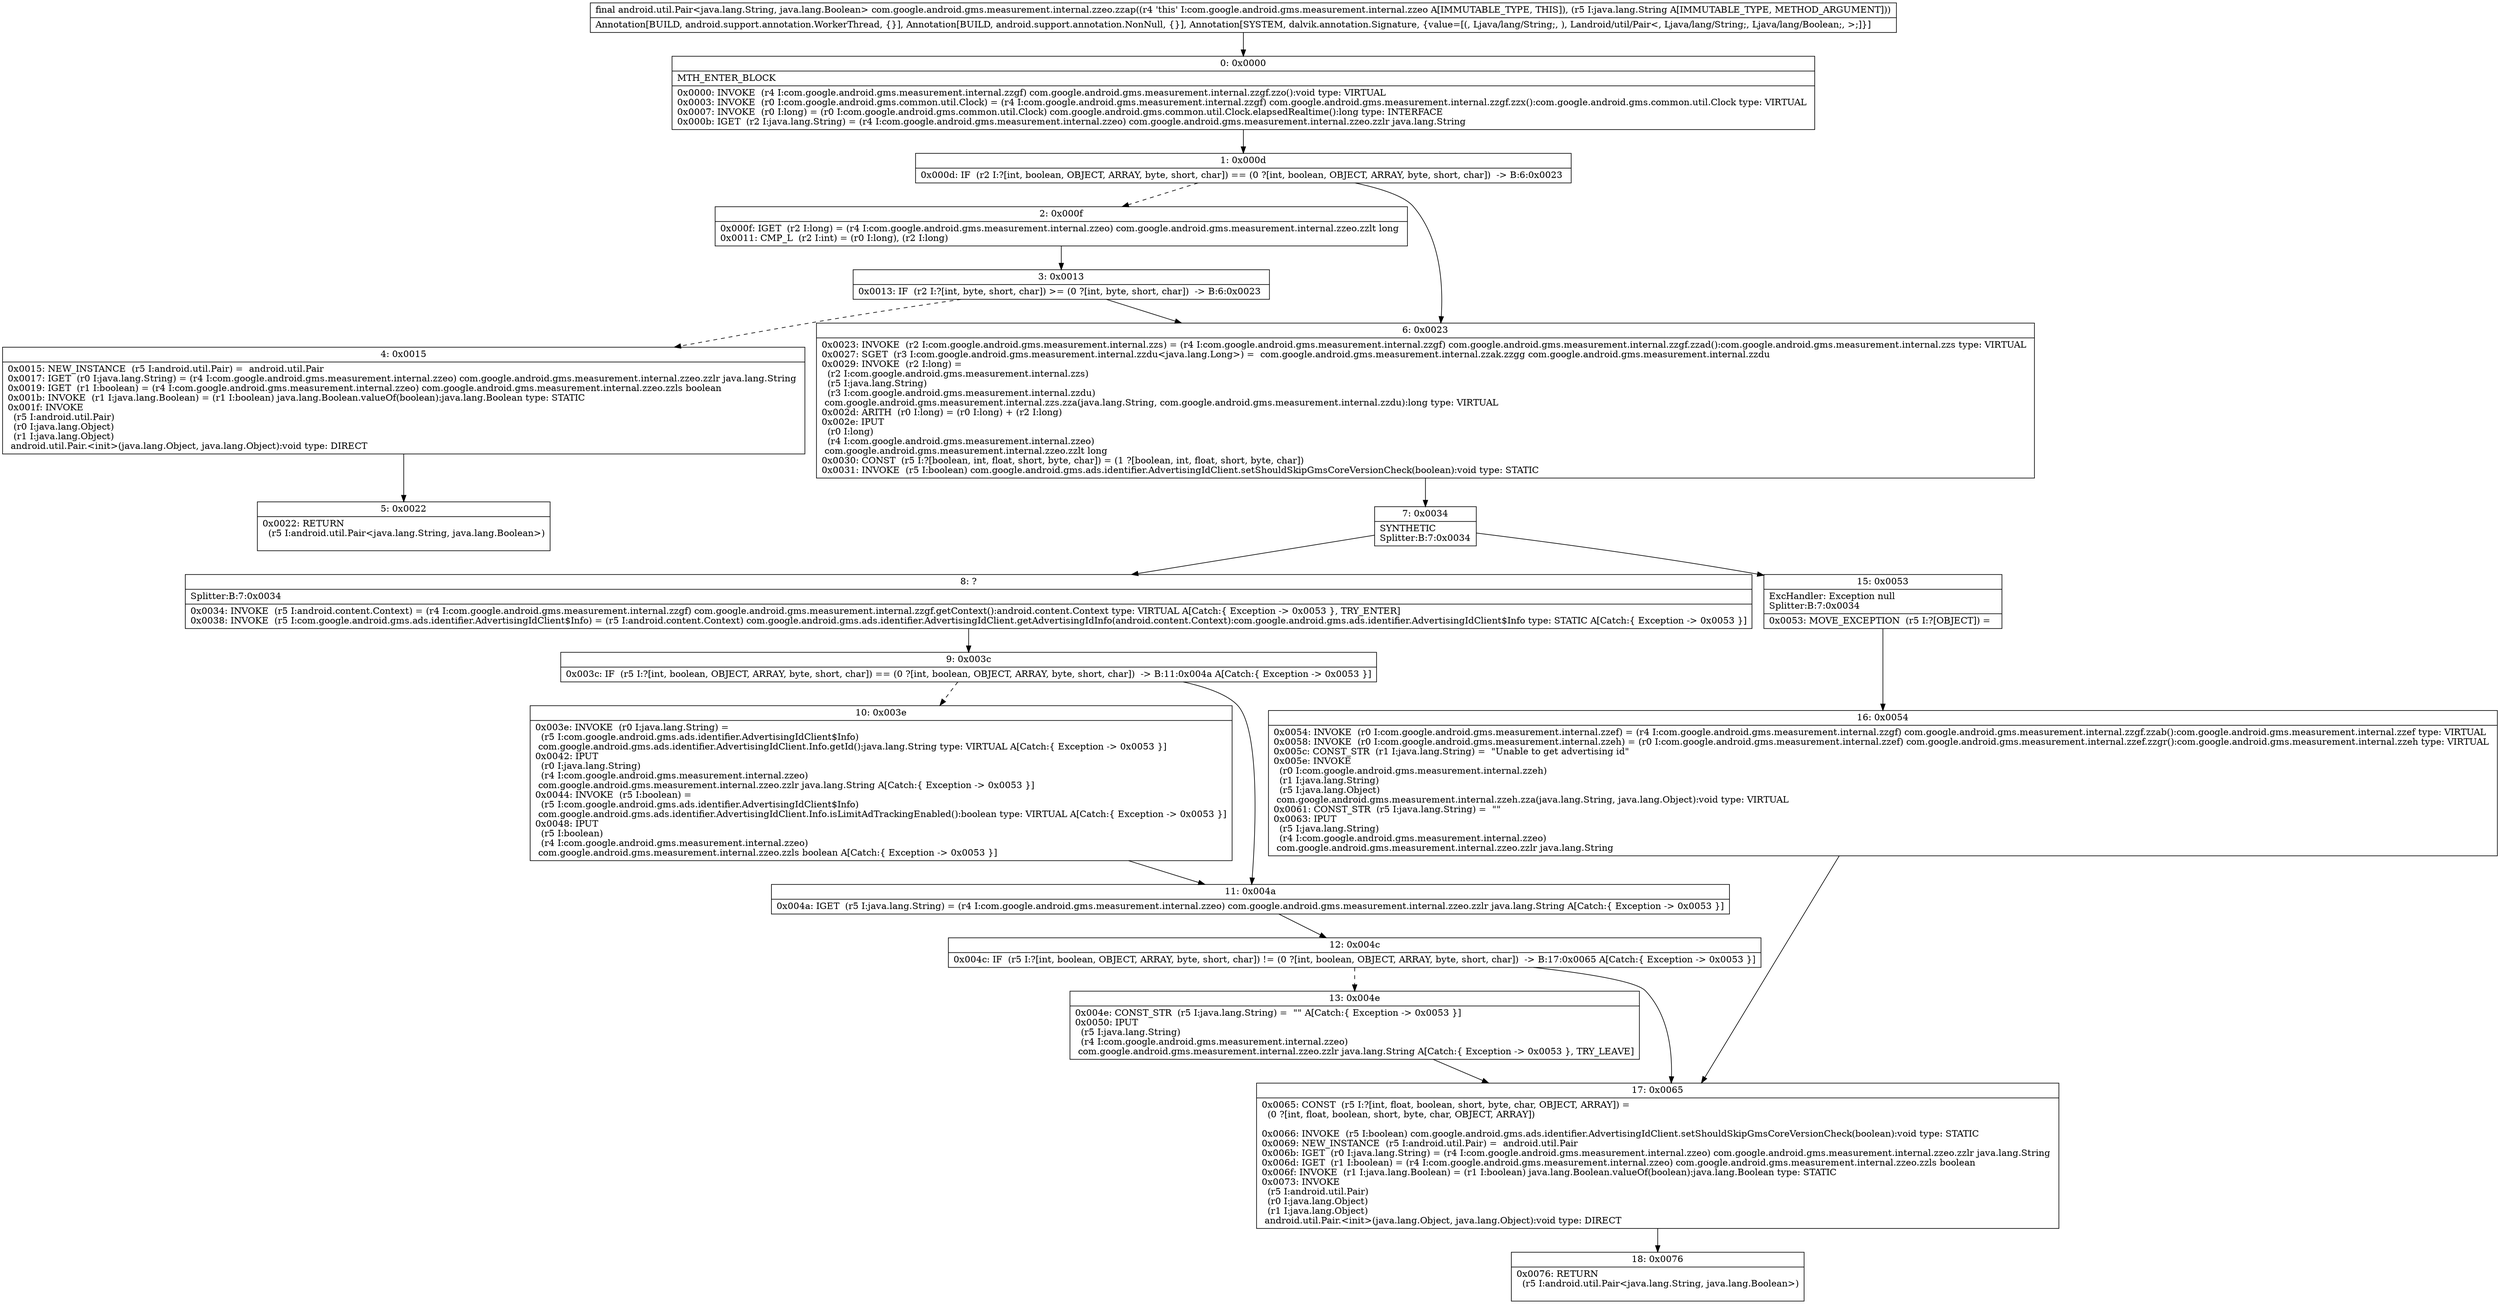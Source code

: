 digraph "CFG forcom.google.android.gms.measurement.internal.zzeo.zzap(Ljava\/lang\/String;)Landroid\/util\/Pair;" {
Node_0 [shape=record,label="{0\:\ 0x0000|MTH_ENTER_BLOCK\l|0x0000: INVOKE  (r4 I:com.google.android.gms.measurement.internal.zzgf) com.google.android.gms.measurement.internal.zzgf.zzo():void type: VIRTUAL \l0x0003: INVOKE  (r0 I:com.google.android.gms.common.util.Clock) = (r4 I:com.google.android.gms.measurement.internal.zzgf) com.google.android.gms.measurement.internal.zzgf.zzx():com.google.android.gms.common.util.Clock type: VIRTUAL \l0x0007: INVOKE  (r0 I:long) = (r0 I:com.google.android.gms.common.util.Clock) com.google.android.gms.common.util.Clock.elapsedRealtime():long type: INTERFACE \l0x000b: IGET  (r2 I:java.lang.String) = (r4 I:com.google.android.gms.measurement.internal.zzeo) com.google.android.gms.measurement.internal.zzeo.zzlr java.lang.String \l}"];
Node_1 [shape=record,label="{1\:\ 0x000d|0x000d: IF  (r2 I:?[int, boolean, OBJECT, ARRAY, byte, short, char]) == (0 ?[int, boolean, OBJECT, ARRAY, byte, short, char])  \-\> B:6:0x0023 \l}"];
Node_2 [shape=record,label="{2\:\ 0x000f|0x000f: IGET  (r2 I:long) = (r4 I:com.google.android.gms.measurement.internal.zzeo) com.google.android.gms.measurement.internal.zzeo.zzlt long \l0x0011: CMP_L  (r2 I:int) = (r0 I:long), (r2 I:long) \l}"];
Node_3 [shape=record,label="{3\:\ 0x0013|0x0013: IF  (r2 I:?[int, byte, short, char]) \>= (0 ?[int, byte, short, char])  \-\> B:6:0x0023 \l}"];
Node_4 [shape=record,label="{4\:\ 0x0015|0x0015: NEW_INSTANCE  (r5 I:android.util.Pair) =  android.util.Pair \l0x0017: IGET  (r0 I:java.lang.String) = (r4 I:com.google.android.gms.measurement.internal.zzeo) com.google.android.gms.measurement.internal.zzeo.zzlr java.lang.String \l0x0019: IGET  (r1 I:boolean) = (r4 I:com.google.android.gms.measurement.internal.zzeo) com.google.android.gms.measurement.internal.zzeo.zzls boolean \l0x001b: INVOKE  (r1 I:java.lang.Boolean) = (r1 I:boolean) java.lang.Boolean.valueOf(boolean):java.lang.Boolean type: STATIC \l0x001f: INVOKE  \l  (r5 I:android.util.Pair)\l  (r0 I:java.lang.Object)\l  (r1 I:java.lang.Object)\l android.util.Pair.\<init\>(java.lang.Object, java.lang.Object):void type: DIRECT \l}"];
Node_5 [shape=record,label="{5\:\ 0x0022|0x0022: RETURN  \l  (r5 I:android.util.Pair\<java.lang.String, java.lang.Boolean\>)\l \l}"];
Node_6 [shape=record,label="{6\:\ 0x0023|0x0023: INVOKE  (r2 I:com.google.android.gms.measurement.internal.zzs) = (r4 I:com.google.android.gms.measurement.internal.zzgf) com.google.android.gms.measurement.internal.zzgf.zzad():com.google.android.gms.measurement.internal.zzs type: VIRTUAL \l0x0027: SGET  (r3 I:com.google.android.gms.measurement.internal.zzdu\<java.lang.Long\>) =  com.google.android.gms.measurement.internal.zzak.zzgg com.google.android.gms.measurement.internal.zzdu \l0x0029: INVOKE  (r2 I:long) = \l  (r2 I:com.google.android.gms.measurement.internal.zzs)\l  (r5 I:java.lang.String)\l  (r3 I:com.google.android.gms.measurement.internal.zzdu)\l com.google.android.gms.measurement.internal.zzs.zza(java.lang.String, com.google.android.gms.measurement.internal.zzdu):long type: VIRTUAL \l0x002d: ARITH  (r0 I:long) = (r0 I:long) + (r2 I:long) \l0x002e: IPUT  \l  (r0 I:long)\l  (r4 I:com.google.android.gms.measurement.internal.zzeo)\l com.google.android.gms.measurement.internal.zzeo.zzlt long \l0x0030: CONST  (r5 I:?[boolean, int, float, short, byte, char]) = (1 ?[boolean, int, float, short, byte, char]) \l0x0031: INVOKE  (r5 I:boolean) com.google.android.gms.ads.identifier.AdvertisingIdClient.setShouldSkipGmsCoreVersionCheck(boolean):void type: STATIC \l}"];
Node_7 [shape=record,label="{7\:\ 0x0034|SYNTHETIC\lSplitter:B:7:0x0034\l}"];
Node_8 [shape=record,label="{8\:\ ?|Splitter:B:7:0x0034\l|0x0034: INVOKE  (r5 I:android.content.Context) = (r4 I:com.google.android.gms.measurement.internal.zzgf) com.google.android.gms.measurement.internal.zzgf.getContext():android.content.Context type: VIRTUAL A[Catch:\{ Exception \-\> 0x0053 \}, TRY_ENTER]\l0x0038: INVOKE  (r5 I:com.google.android.gms.ads.identifier.AdvertisingIdClient$Info) = (r5 I:android.content.Context) com.google.android.gms.ads.identifier.AdvertisingIdClient.getAdvertisingIdInfo(android.content.Context):com.google.android.gms.ads.identifier.AdvertisingIdClient$Info type: STATIC A[Catch:\{ Exception \-\> 0x0053 \}]\l}"];
Node_9 [shape=record,label="{9\:\ 0x003c|0x003c: IF  (r5 I:?[int, boolean, OBJECT, ARRAY, byte, short, char]) == (0 ?[int, boolean, OBJECT, ARRAY, byte, short, char])  \-\> B:11:0x004a A[Catch:\{ Exception \-\> 0x0053 \}]\l}"];
Node_10 [shape=record,label="{10\:\ 0x003e|0x003e: INVOKE  (r0 I:java.lang.String) = \l  (r5 I:com.google.android.gms.ads.identifier.AdvertisingIdClient$Info)\l com.google.android.gms.ads.identifier.AdvertisingIdClient.Info.getId():java.lang.String type: VIRTUAL A[Catch:\{ Exception \-\> 0x0053 \}]\l0x0042: IPUT  \l  (r0 I:java.lang.String)\l  (r4 I:com.google.android.gms.measurement.internal.zzeo)\l com.google.android.gms.measurement.internal.zzeo.zzlr java.lang.String A[Catch:\{ Exception \-\> 0x0053 \}]\l0x0044: INVOKE  (r5 I:boolean) = \l  (r5 I:com.google.android.gms.ads.identifier.AdvertisingIdClient$Info)\l com.google.android.gms.ads.identifier.AdvertisingIdClient.Info.isLimitAdTrackingEnabled():boolean type: VIRTUAL A[Catch:\{ Exception \-\> 0x0053 \}]\l0x0048: IPUT  \l  (r5 I:boolean)\l  (r4 I:com.google.android.gms.measurement.internal.zzeo)\l com.google.android.gms.measurement.internal.zzeo.zzls boolean A[Catch:\{ Exception \-\> 0x0053 \}]\l}"];
Node_11 [shape=record,label="{11\:\ 0x004a|0x004a: IGET  (r5 I:java.lang.String) = (r4 I:com.google.android.gms.measurement.internal.zzeo) com.google.android.gms.measurement.internal.zzeo.zzlr java.lang.String A[Catch:\{ Exception \-\> 0x0053 \}]\l}"];
Node_12 [shape=record,label="{12\:\ 0x004c|0x004c: IF  (r5 I:?[int, boolean, OBJECT, ARRAY, byte, short, char]) != (0 ?[int, boolean, OBJECT, ARRAY, byte, short, char])  \-\> B:17:0x0065 A[Catch:\{ Exception \-\> 0x0053 \}]\l}"];
Node_13 [shape=record,label="{13\:\ 0x004e|0x004e: CONST_STR  (r5 I:java.lang.String) =  \"\" A[Catch:\{ Exception \-\> 0x0053 \}]\l0x0050: IPUT  \l  (r5 I:java.lang.String)\l  (r4 I:com.google.android.gms.measurement.internal.zzeo)\l com.google.android.gms.measurement.internal.zzeo.zzlr java.lang.String A[Catch:\{ Exception \-\> 0x0053 \}, TRY_LEAVE]\l}"];
Node_15 [shape=record,label="{15\:\ 0x0053|ExcHandler: Exception null\lSplitter:B:7:0x0034\l|0x0053: MOVE_EXCEPTION  (r5 I:?[OBJECT]) =  \l}"];
Node_16 [shape=record,label="{16\:\ 0x0054|0x0054: INVOKE  (r0 I:com.google.android.gms.measurement.internal.zzef) = (r4 I:com.google.android.gms.measurement.internal.zzgf) com.google.android.gms.measurement.internal.zzgf.zzab():com.google.android.gms.measurement.internal.zzef type: VIRTUAL \l0x0058: INVOKE  (r0 I:com.google.android.gms.measurement.internal.zzeh) = (r0 I:com.google.android.gms.measurement.internal.zzef) com.google.android.gms.measurement.internal.zzef.zzgr():com.google.android.gms.measurement.internal.zzeh type: VIRTUAL \l0x005c: CONST_STR  (r1 I:java.lang.String) =  \"Unable to get advertising id\" \l0x005e: INVOKE  \l  (r0 I:com.google.android.gms.measurement.internal.zzeh)\l  (r1 I:java.lang.String)\l  (r5 I:java.lang.Object)\l com.google.android.gms.measurement.internal.zzeh.zza(java.lang.String, java.lang.Object):void type: VIRTUAL \l0x0061: CONST_STR  (r5 I:java.lang.String) =  \"\" \l0x0063: IPUT  \l  (r5 I:java.lang.String)\l  (r4 I:com.google.android.gms.measurement.internal.zzeo)\l com.google.android.gms.measurement.internal.zzeo.zzlr java.lang.String \l}"];
Node_17 [shape=record,label="{17\:\ 0x0065|0x0065: CONST  (r5 I:?[int, float, boolean, short, byte, char, OBJECT, ARRAY]) = \l  (0 ?[int, float, boolean, short, byte, char, OBJECT, ARRAY])\l \l0x0066: INVOKE  (r5 I:boolean) com.google.android.gms.ads.identifier.AdvertisingIdClient.setShouldSkipGmsCoreVersionCheck(boolean):void type: STATIC \l0x0069: NEW_INSTANCE  (r5 I:android.util.Pair) =  android.util.Pair \l0x006b: IGET  (r0 I:java.lang.String) = (r4 I:com.google.android.gms.measurement.internal.zzeo) com.google.android.gms.measurement.internal.zzeo.zzlr java.lang.String \l0x006d: IGET  (r1 I:boolean) = (r4 I:com.google.android.gms.measurement.internal.zzeo) com.google.android.gms.measurement.internal.zzeo.zzls boolean \l0x006f: INVOKE  (r1 I:java.lang.Boolean) = (r1 I:boolean) java.lang.Boolean.valueOf(boolean):java.lang.Boolean type: STATIC \l0x0073: INVOKE  \l  (r5 I:android.util.Pair)\l  (r0 I:java.lang.Object)\l  (r1 I:java.lang.Object)\l android.util.Pair.\<init\>(java.lang.Object, java.lang.Object):void type: DIRECT \l}"];
Node_18 [shape=record,label="{18\:\ 0x0076|0x0076: RETURN  \l  (r5 I:android.util.Pair\<java.lang.String, java.lang.Boolean\>)\l \l}"];
MethodNode[shape=record,label="{final android.util.Pair\<java.lang.String, java.lang.Boolean\> com.google.android.gms.measurement.internal.zzeo.zzap((r4 'this' I:com.google.android.gms.measurement.internal.zzeo A[IMMUTABLE_TYPE, THIS]), (r5 I:java.lang.String A[IMMUTABLE_TYPE, METHOD_ARGUMENT]))  | Annotation[BUILD, android.support.annotation.WorkerThread, \{\}], Annotation[BUILD, android.support.annotation.NonNull, \{\}], Annotation[SYSTEM, dalvik.annotation.Signature, \{value=[(, Ljava\/lang\/String;, ), Landroid\/util\/Pair\<, Ljava\/lang\/String;, Ljava\/lang\/Boolean;, \>;]\}]\l}"];
MethodNode -> Node_0;
Node_0 -> Node_1;
Node_1 -> Node_2[style=dashed];
Node_1 -> Node_6;
Node_2 -> Node_3;
Node_3 -> Node_4[style=dashed];
Node_3 -> Node_6;
Node_4 -> Node_5;
Node_6 -> Node_7;
Node_7 -> Node_8;
Node_7 -> Node_15;
Node_8 -> Node_9;
Node_9 -> Node_10[style=dashed];
Node_9 -> Node_11;
Node_10 -> Node_11;
Node_11 -> Node_12;
Node_12 -> Node_13[style=dashed];
Node_12 -> Node_17;
Node_13 -> Node_17;
Node_15 -> Node_16;
Node_16 -> Node_17;
Node_17 -> Node_18;
}


